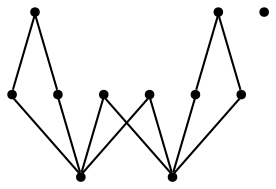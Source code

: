 graph {
  node [shape=point,comment="{\"directed\":false,\"doi\":\"10.1007/11618058_19\",\"figure\":\"4 (4)\"}"]

  v0 [pos="845.2947038517442,331.7386164809719"]
  v1 [pos="744.5603606468023,602.123023524429"]
  v2 [pos="832.9174600290698,724.167841131037"]
  v3 [pos="555.4272665334303,453.30004836573755"]
  v4 [pos="742.9475722202035,435.1230158950344"]
  v5 [pos="603.536241824128,603.7938609267727"]
  v6 [pos="477.5221566133721,802.775018865412"]
  v7 [pos="407.05073128633717,348.42194065903186"]
  v8 [pos="484.8745650890262,549.8396728978014"]
  v9 [pos="381.48659043422964,566.6875376845851"]
  v10 [pos="242.15649641170057,572.6813807631985"]

  v0 -- v1 [id="-1",pos="845.2947038517442,331.7386164809719 744.5603606468023,602.123023524429 744.5603606468023,602.123023524429 744.5603606468023,602.123023524429"]
  v0 -- v3 [id="-12",pos="845.2947038517442,331.7386164809719 555.4272665334303,453.30004836573755 555.4272665334303,453.30004836573755 555.4272665334303,453.30004836573755"]
  v2 -- v4 [id="-16",pos="832.9174600290698,724.167841131037 742.9475722202035,435.1230158950344 742.9475722202035,435.1230158950344 742.9475722202035,435.1230158950344"]
  v2 -- v5 [id="-20",pos="832.9174600290698,724.167841131037 603.536241824128,603.7938609267727 603.536241824128,603.7938609267727 603.536241824128,603.7938609267727"]
  v1 -- v6 [id="-25",pos="744.5603606468023,602.123023524429 477.5221566133721,802.775018865412 477.5221566133721,802.775018865412 477.5221566133721,802.775018865412"]
  v4 -- v7 [id="-28",pos="742.9475722202035,435.1230158950344 407.05073128633717,348.42194065903186 407.05073128633717,348.42194065903186 407.05073128633717,348.42194065903186"]
  v9 -- v7 [id="-32",pos="381.48659043422964,566.6875376845851 407.05073128633717,348.42194065903186 407.05073128633717,348.42194065903186 407.05073128633717,348.42194065903186"]
  v5 -- v7 [id="-33",pos="603.536241824128,603.7938609267727 407.05073128633717,348.42194065903186 407.05073128633717,348.42194065903186 407.05073128633717,348.42194065903186"]
  v9 -- v6 [id="-38",pos="381.48659043422964,566.6875376845851 477.5221566133721,802.775018865412 477.5221566133721,802.775018865412 477.5221566133721,802.775018865412"]
  v3 -- v6 [id="-39",pos="555.4272665334303,453.30004836573755 477.5221566133721,802.775018865412 477.5221566133721,802.775018865412 477.5221566133721,802.775018865412"]
  v8 -- v6 [id="-43",pos="484.8745650890262,549.8396728978014 477.5221566133721,802.775018865412 477.5221566133721,802.775018865412 477.5221566133721,802.775018865412"]
  v8 -- v7 [id="-51",pos="484.8745650890262,549.8396728978014 407.05073128633717,348.42194065903186 407.05073128633717,348.42194065903186 407.05073128633717,348.42194065903186"]
}